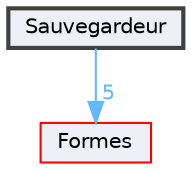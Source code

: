 digraph "Sauvegardeur"
{
 // LATEX_PDF_SIZE
  bgcolor="transparent";
  edge [fontname=Helvetica,fontsize=10,labelfontname=Helvetica,labelfontsize=10];
  node [fontname=Helvetica,fontsize=10,shape=box,height=0.2,width=0.4];
  compound=true
  dir_a9c40d981ac28f964fcaf05b4186accd [label="Sauvegardeur", fillcolor="#edf0f7", color="grey25", style="filled,bold", URL="dir_a9c40d981ac28f964fcaf05b4186accd.html",tooltip=""];
  dir_29b50a3b0d83dc131baccc5fbf70a8b6 [label="Formes", fillcolor="#edf0f7", color="red", style="filled", URL="dir_29b50a3b0d83dc131baccc5fbf70a8b6.html",tooltip=""];
  dir_a9c40d981ac28f964fcaf05b4186accd->dir_29b50a3b0d83dc131baccc5fbf70a8b6 [headlabel="5", labeldistance=1.5 headhref="dir_000024_000013.html" href="dir_000024_000013.html" color="steelblue1" fontcolor="steelblue1"];
}
